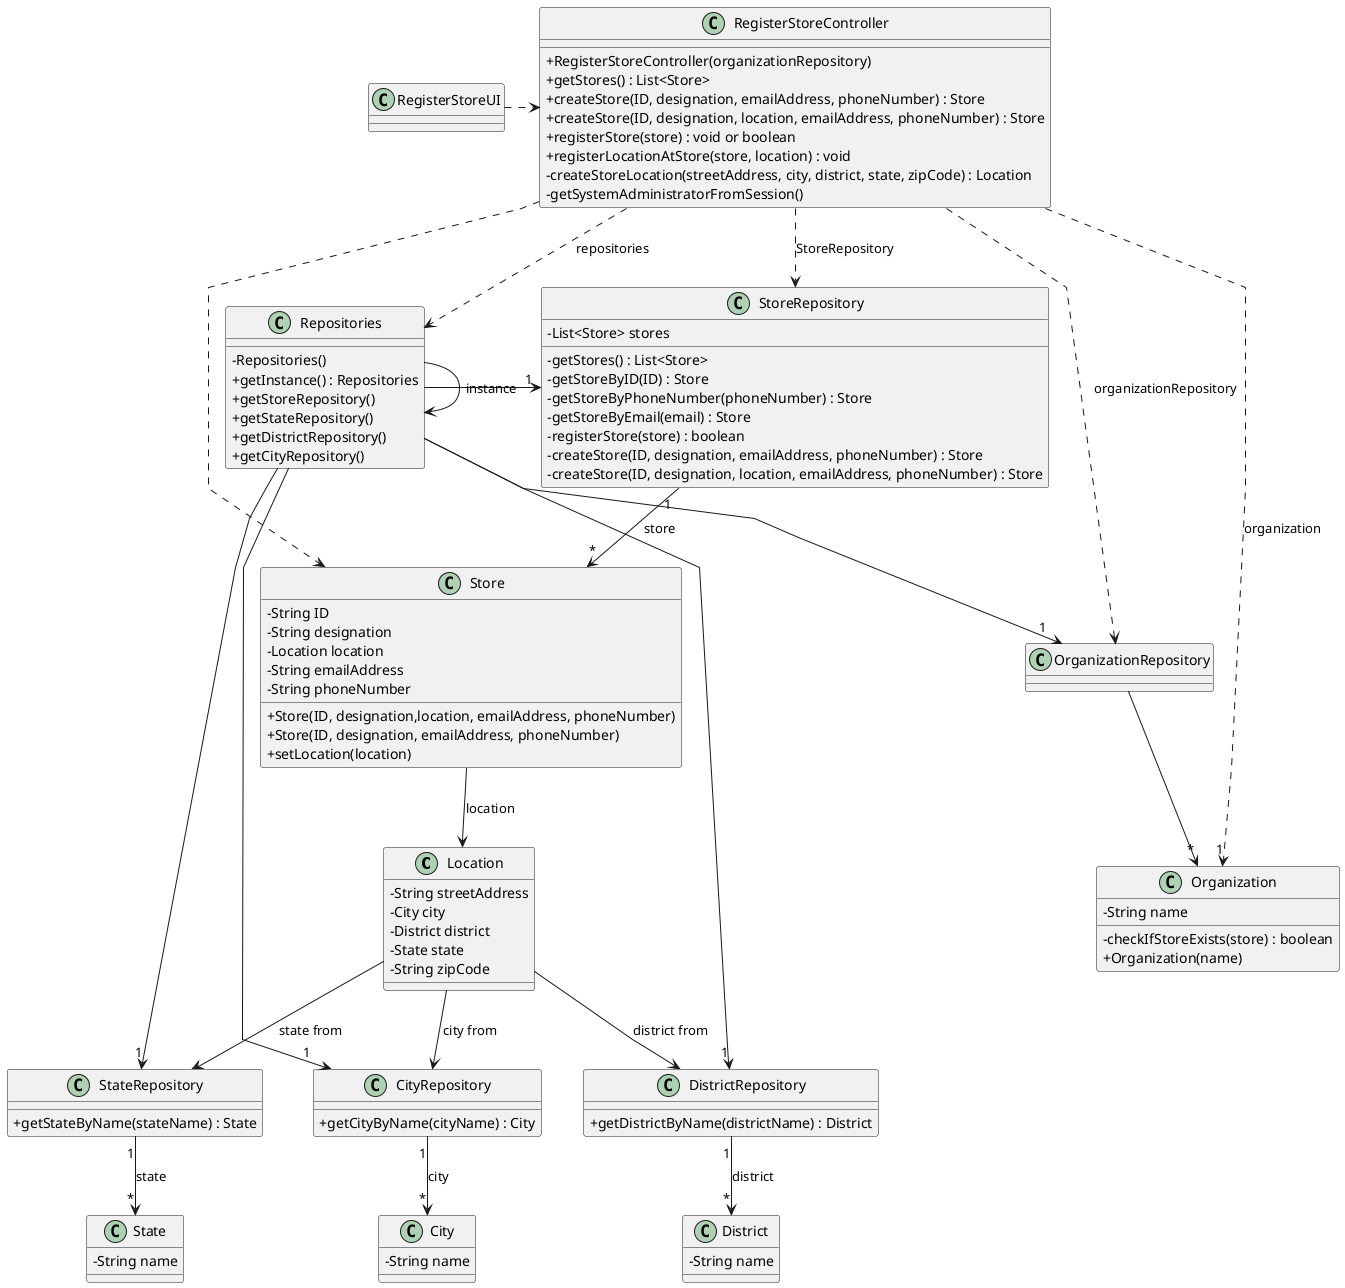 @startuml
'skinparam monochrome true
skinparam packageStyle rectangle
skinparam shadowing false
skinparam linetype polyline
'skinparam linetype orto

skinparam classAttributeIconSize 0

'left to right direction

class Location {
    -String streetAddress
    -City city
    -District district
    -State state
    -String zipCode
}

class City{
    -String name
}

class District{
    -String name
}

class State{
    -String name
}

class Store {
    - String ID
    - String designation
    - Location location
    - String emailAddress
    - String phoneNumber

    + Store(ID, designation,location, emailAddress, phoneNumber)
    + Store(ID, designation, emailAddress, phoneNumber)
    + setLocation(location)
}

class Organization {
    - String name
    - checkIfStoreExists(store) : boolean
    + Organization(name)
'  +saveTask(task)
}

class StoreRepository {
    - List<Store> stores
    - getStores() : List<Store>
    - getStoreByID(ID) : Store
    - getStoreByPhoneNumber(phoneNumber) : Store
    - getStoreByEmail(email) : Store
    - registerStore(store) : boolean
    - createStore(ID, designation, emailAddress, phoneNumber) : Store
    - createStore(ID, designation, location, emailAddress, phoneNumber) : Store
}

class StateRepository{
    + getStateByName(stateName) : State
}

class DistrictRepository{
    + getDistrictByName(districtName) : District
}

class CityRepository {
    + getCityByName(cityName) : City
}

class Repositories {
    - Repositories()
    + getInstance() : Repositories
    + getStoreRepository()
    + getStateRepository()
    + getDistrictRepository()
    + getCityRepository()
}

class RegisterStoreController {
    + RegisterStoreController(organizationRepository)
    + getStores() : List<Store>
    + createStore(ID, designation, emailAddress, phoneNumber) : Store
    + createStore(ID, designation, location, emailAddress, phoneNumber) : Store
    + registerStore(store) : void or boolean
    + registerLocationAtStore(store, location) : void
    - createStoreLocation(streetAddress, city, district, state, zipCode) : Location
    - getSystemAdministratorFromSession()
}

class RegisterStoreUI {
}

Repositories -> Repositories : instance


RegisterStoreUI .> RegisterStoreController

RegisterStoreController .> Repositories : repositories

Repositories -> "1" StoreRepository
Repositories -> "1" StateRepository
Repositories -> "1" DistrictRepository
Repositories -> "1" CityRepository

RegisterStoreController ..> Store
RegisterStoreController ..> OrganizationRepository : organizationRepository
RegisterStoreController ..> StoreRepository : StoreRepository

Repositories --> "1" OrganizationRepository

OrganizationRepository --> "*" Organization

RegisterStoreController ..> "1" Organization : organization
'Store "*" --> "1" TaskCategory : taskCategory
StoreRepository "1" --> "*" Store : store
StateRepository "1" --> "*" State : state
DistrictRepository "1" --> "*" District : district
CityRepository "1" --> "*" City : city

Store --> Location : location
Location --> StateRepository : state from
Location --> DistrictRepository : district from
Location --> CityRepository : city from

@enduml